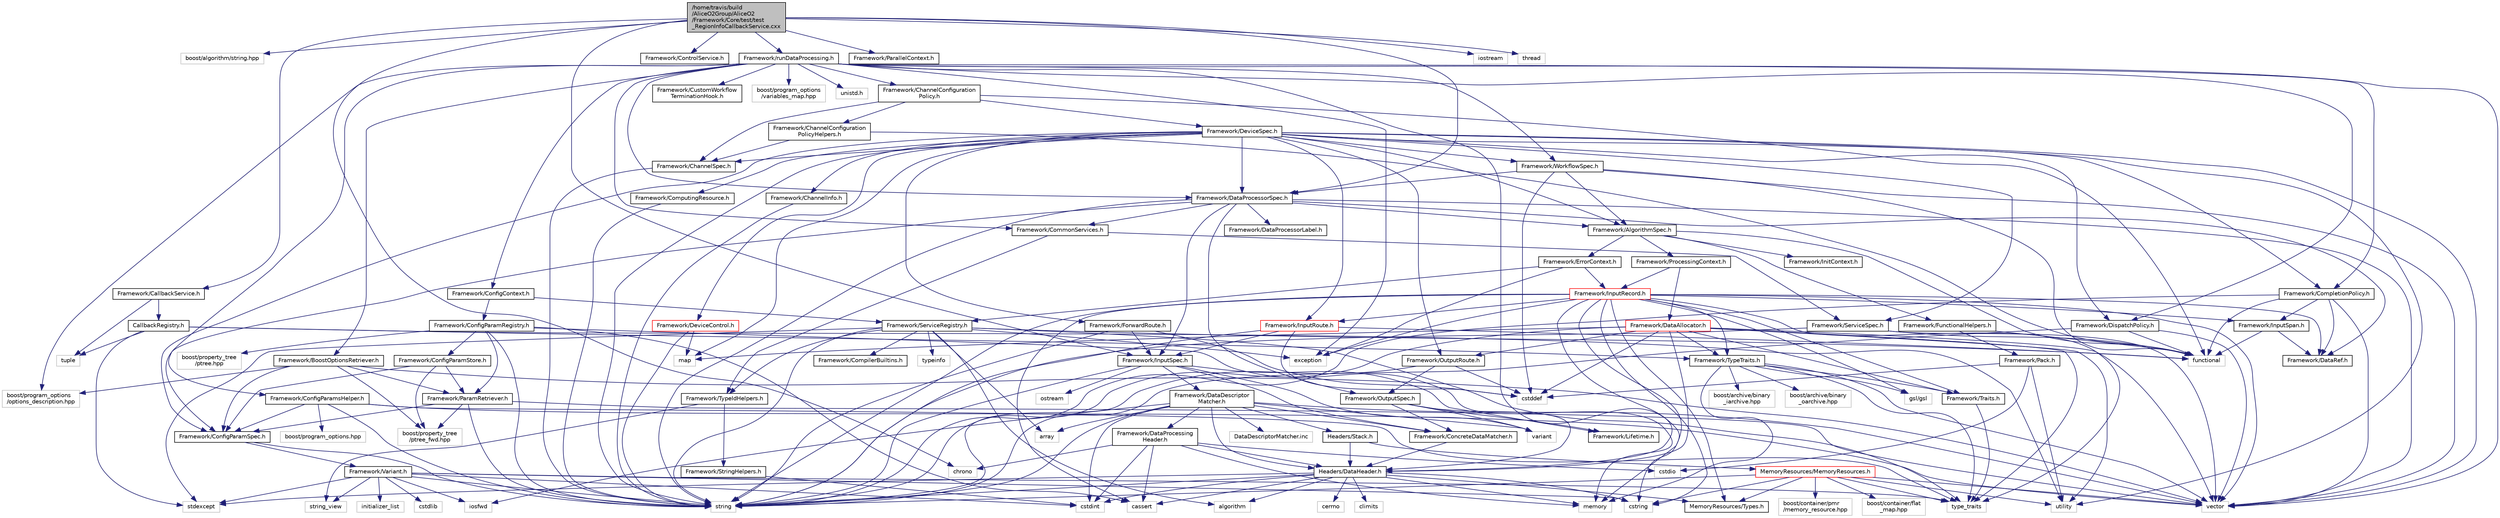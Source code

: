 digraph "/home/travis/build/AliceO2Group/AliceO2/Framework/Core/test/test_RegionInfoCallbackService.cxx"
{
 // INTERACTIVE_SVG=YES
  bgcolor="transparent";
  edge [fontname="Helvetica",fontsize="10",labelfontname="Helvetica",labelfontsize="10"];
  node [fontname="Helvetica",fontsize="10",shape=record];
  Node0 [label="/home/travis/build\l/AliceO2Group/AliceO2\l/Framework/Core/test/test\l_RegionInfoCallbackService.cxx",height=0.2,width=0.4,color="black", fillcolor="grey75", style="filled", fontcolor="black"];
  Node0 -> Node1 [color="midnightblue",fontsize="10",style="solid",fontname="Helvetica"];
  Node1 [label="boost/algorithm/string.hpp",height=0.2,width=0.4,color="grey75"];
  Node0 -> Node2 [color="midnightblue",fontsize="10",style="solid",fontname="Helvetica"];
  Node2 [label="Framework/InputSpec.h",height=0.2,width=0.4,color="black",URL="$d5/d3f/InputSpec_8h.html"];
  Node2 -> Node3 [color="midnightblue",fontsize="10",style="solid",fontname="Helvetica"];
  Node3 [label="Framework/Lifetime.h",height=0.2,width=0.4,color="black",URL="$dc/dca/Lifetime_8h.html"];
  Node2 -> Node4 [color="midnightblue",fontsize="10",style="solid",fontname="Helvetica"];
  Node4 [label="Framework/ConcreteDataMatcher.h",height=0.2,width=0.4,color="black",URL="$d0/d1b/ConcreteDataMatcher_8h.html"];
  Node4 -> Node5 [color="midnightblue",fontsize="10",style="solid",fontname="Helvetica"];
  Node5 [label="Headers/DataHeader.h",height=0.2,width=0.4,color="black",URL="$dc/dcd/DataHeader_8h.html"];
  Node5 -> Node6 [color="midnightblue",fontsize="10",style="solid",fontname="Helvetica"];
  Node6 [label="cstdint",height=0.2,width=0.4,color="grey75"];
  Node5 -> Node7 [color="midnightblue",fontsize="10",style="solid",fontname="Helvetica"];
  Node7 [label="memory",height=0.2,width=0.4,color="grey75"];
  Node5 -> Node8 [color="midnightblue",fontsize="10",style="solid",fontname="Helvetica"];
  Node8 [label="cassert",height=0.2,width=0.4,color="grey75"];
  Node5 -> Node9 [color="midnightblue",fontsize="10",style="solid",fontname="Helvetica"];
  Node9 [label="cstring",height=0.2,width=0.4,color="grey75"];
  Node5 -> Node10 [color="midnightblue",fontsize="10",style="solid",fontname="Helvetica"];
  Node10 [label="algorithm",height=0.2,width=0.4,color="grey75"];
  Node5 -> Node11 [color="midnightblue",fontsize="10",style="solid",fontname="Helvetica"];
  Node11 [label="stdexcept",height=0.2,width=0.4,color="grey75"];
  Node5 -> Node12 [color="midnightblue",fontsize="10",style="solid",fontname="Helvetica"];
  Node12 [label="string",height=0.2,width=0.4,color="grey75"];
  Node5 -> Node13 [color="midnightblue",fontsize="10",style="solid",fontname="Helvetica"];
  Node13 [label="climits",height=0.2,width=0.4,color="grey75"];
  Node5 -> Node14 [color="midnightblue",fontsize="10",style="solid",fontname="Helvetica"];
  Node14 [label="MemoryResources/Types.h",height=0.2,width=0.4,color="black",URL="$d7/df8/Types_8h.html"];
  Node5 -> Node15 [color="midnightblue",fontsize="10",style="solid",fontname="Helvetica"];
  Node15 [label="cerrno",height=0.2,width=0.4,color="grey75"];
  Node2 -> Node16 [color="midnightblue",fontsize="10",style="solid",fontname="Helvetica"];
  Node16 [label="Framework/DataDescriptor\lMatcher.h",height=0.2,width=0.4,color="black",URL="$d3/da3/DataDescriptorMatcher_8h.html"];
  Node16 -> Node4 [color="midnightblue",fontsize="10",style="solid",fontname="Helvetica"];
  Node16 -> Node17 [color="midnightblue",fontsize="10",style="solid",fontname="Helvetica"];
  Node17 [label="Framework/DataProcessing\lHeader.h",height=0.2,width=0.4,color="black",URL="$d6/dc9/DataProcessingHeader_8h.html"];
  Node17 -> Node5 [color="midnightblue",fontsize="10",style="solid",fontname="Helvetica"];
  Node17 -> Node6 [color="midnightblue",fontsize="10",style="solid",fontname="Helvetica"];
  Node17 -> Node18 [color="midnightblue",fontsize="10",style="solid",fontname="Helvetica"];
  Node18 [label="cstdio",height=0.2,width=0.4,color="grey75"];
  Node17 -> Node7 [color="midnightblue",fontsize="10",style="solid",fontname="Helvetica"];
  Node17 -> Node8 [color="midnightblue",fontsize="10",style="solid",fontname="Helvetica"];
  Node17 -> Node19 [color="midnightblue",fontsize="10",style="solid",fontname="Helvetica"];
  Node19 [label="chrono",height=0.2,width=0.4,color="grey75"];
  Node16 -> Node5 [color="midnightblue",fontsize="10",style="solid",fontname="Helvetica"];
  Node16 -> Node20 [color="midnightblue",fontsize="10",style="solid",fontname="Helvetica"];
  Node20 [label="Headers/Stack.h",height=0.2,width=0.4,color="black",URL="$d4/d00/Headers_2include_2Headers_2Stack_8h.html"];
  Node20 -> Node21 [color="midnightblue",fontsize="10",style="solid",fontname="Helvetica"];
  Node21 [label="MemoryResources/MemoryResources.h",height=0.2,width=0.4,color="red",URL="$dc/d03/MemoryResources_8h.html"];
  Node21 -> Node22 [color="midnightblue",fontsize="10",style="solid",fontname="Helvetica"];
  Node22 [label="boost/container/flat\l_map.hpp",height=0.2,width=0.4,color="grey75"];
  Node21 -> Node23 [color="midnightblue",fontsize="10",style="solid",fontname="Helvetica"];
  Node23 [label="boost/container/pmr\l/memory_resource.hpp",height=0.2,width=0.4,color="grey75"];
  Node21 -> Node9 [color="midnightblue",fontsize="10",style="solid",fontname="Helvetica"];
  Node21 -> Node12 [color="midnightblue",fontsize="10",style="solid",fontname="Helvetica"];
  Node21 -> Node26 [color="midnightblue",fontsize="10",style="solid",fontname="Helvetica"];
  Node26 [label="type_traits",height=0.2,width=0.4,color="grey75"];
  Node21 -> Node27 [color="midnightblue",fontsize="10",style="solid",fontname="Helvetica"];
  Node27 [label="utility",height=0.2,width=0.4,color="grey75"];
  Node21 -> Node28 [color="midnightblue",fontsize="10",style="solid",fontname="Helvetica"];
  Node28 [label="vector",height=0.2,width=0.4,color="grey75"];
  Node21 -> Node14 [color="midnightblue",fontsize="10",style="solid",fontname="Helvetica"];
  Node20 -> Node5 [color="midnightblue",fontsize="10",style="solid",fontname="Helvetica"];
  Node16 -> Node34 [color="midnightblue",fontsize="10",style="solid",fontname="Helvetica"];
  Node34 [label="array",height=0.2,width=0.4,color="grey75"];
  Node16 -> Node6 [color="midnightblue",fontsize="10",style="solid",fontname="Helvetica"];
  Node16 -> Node35 [color="midnightblue",fontsize="10",style="solid",fontname="Helvetica"];
  Node35 [label="iosfwd",height=0.2,width=0.4,color="grey75"];
  Node16 -> Node12 [color="midnightblue",fontsize="10",style="solid",fontname="Helvetica"];
  Node16 -> Node36 [color="midnightblue",fontsize="10",style="solid",fontname="Helvetica"];
  Node36 [label="variant",height=0.2,width=0.4,color="grey75"];
  Node16 -> Node28 [color="midnightblue",fontsize="10",style="solid",fontname="Helvetica"];
  Node16 -> Node37 [color="midnightblue",fontsize="10",style="solid",fontname="Helvetica"];
  Node37 [label="DataDescriptorMatcher.inc",height=0.2,width=0.4,color="grey75"];
  Node2 -> Node12 [color="midnightblue",fontsize="10",style="solid",fontname="Helvetica"];
  Node2 -> Node38 [color="midnightblue",fontsize="10",style="solid",fontname="Helvetica"];
  Node38 [label="ostream",height=0.2,width=0.4,color="grey75"];
  Node2 -> Node36 [color="midnightblue",fontsize="10",style="solid",fontname="Helvetica"];
  Node0 -> Node39 [color="midnightblue",fontsize="10",style="solid",fontname="Helvetica"];
  Node39 [label="Framework/CallbackService.h",height=0.2,width=0.4,color="black",URL="$d9/d7f/CallbackService_8h.html"];
  Node39 -> Node40 [color="midnightblue",fontsize="10",style="solid",fontname="Helvetica"];
  Node40 [label="CallbackRegistry.h",height=0.2,width=0.4,color="black",URL="$d7/d3e/CallbackRegistry_8h.html",tooltip="A generic registry for callbacks. "];
  Node40 -> Node41 [color="midnightblue",fontsize="10",style="solid",fontname="Helvetica"];
  Node41 [label="Framework/TypeTraits.h",height=0.2,width=0.4,color="black",URL="$d0/d95/TypeTraits_8h.html"];
  Node41 -> Node26 [color="midnightblue",fontsize="10",style="solid",fontname="Helvetica"];
  Node41 -> Node28 [color="midnightblue",fontsize="10",style="solid",fontname="Helvetica"];
  Node41 -> Node7 [color="midnightblue",fontsize="10",style="solid",fontname="Helvetica"];
  Node41 -> Node42 [color="midnightblue",fontsize="10",style="solid",fontname="Helvetica"];
  Node42 [label="Framework/Traits.h",height=0.2,width=0.4,color="black",URL="$db/d31/Traits_8h.html"];
  Node42 -> Node26 [color="midnightblue",fontsize="10",style="solid",fontname="Helvetica"];
  Node41 -> Node43 [color="midnightblue",fontsize="10",style="solid",fontname="Helvetica"];
  Node43 [label="boost/archive/binary\l_iarchive.hpp",height=0.2,width=0.4,color="grey75"];
  Node41 -> Node44 [color="midnightblue",fontsize="10",style="solid",fontname="Helvetica"];
  Node44 [label="boost/archive/binary\l_oarchive.hpp",height=0.2,width=0.4,color="grey75"];
  Node41 -> Node45 [color="midnightblue",fontsize="10",style="solid",fontname="Helvetica"];
  Node45 [label="gsl/gsl",height=0.2,width=0.4,color="grey75"];
  Node40 -> Node46 [color="midnightblue",fontsize="10",style="solid",fontname="Helvetica"];
  Node46 [label="tuple",height=0.2,width=0.4,color="grey75"];
  Node40 -> Node11 [color="midnightblue",fontsize="10",style="solid",fontname="Helvetica"];
  Node40 -> Node27 [color="midnightblue",fontsize="10",style="solid",fontname="Helvetica"];
  Node39 -> Node46 [color="midnightblue",fontsize="10",style="solid",fontname="Helvetica"];
  Node0 -> Node47 [color="midnightblue",fontsize="10",style="solid",fontname="Helvetica"];
  Node47 [label="Framework/ControlService.h",height=0.2,width=0.4,color="black",URL="$d2/d43/ControlService_8h.html"];
  Node0 -> Node48 [color="midnightblue",fontsize="10",style="solid",fontname="Helvetica"];
  Node48 [label="Framework/DataProcessorSpec.h",height=0.2,width=0.4,color="black",URL="$d0/df4/DataProcessorSpec_8h.html"];
  Node48 -> Node49 [color="midnightblue",fontsize="10",style="solid",fontname="Helvetica"];
  Node49 [label="Framework/AlgorithmSpec.h",height=0.2,width=0.4,color="black",URL="$d0/d14/AlgorithmSpec_8h.html"];
  Node49 -> Node50 [color="midnightblue",fontsize="10",style="solid",fontname="Helvetica"];
  Node50 [label="Framework/ProcessingContext.h",height=0.2,width=0.4,color="black",URL="$de/d6a/ProcessingContext_8h.html"];
  Node50 -> Node51 [color="midnightblue",fontsize="10",style="solid",fontname="Helvetica"];
  Node51 [label="Framework/InputRecord.h",height=0.2,width=0.4,color="red",URL="$d6/d5c/InputRecord_8h.html"];
  Node51 -> Node52 [color="midnightblue",fontsize="10",style="solid",fontname="Helvetica"];
  Node52 [label="Framework/DataRef.h",height=0.2,width=0.4,color="black",URL="$d5/dfb/DataRef_8h.html"];
  Node51 -> Node84 [color="midnightblue",fontsize="10",style="solid",fontname="Helvetica"];
  Node84 [label="Framework/InputRoute.h",height=0.2,width=0.4,color="red",URL="$d5/d19/InputRoute_8h.html"];
  Node84 -> Node2 [color="midnightblue",fontsize="10",style="solid",fontname="Helvetica"];
  Node84 -> Node88 [color="midnightblue",fontsize="10",style="solid",fontname="Helvetica"];
  Node88 [label="cstddef",height=0.2,width=0.4,color="grey75"];
  Node84 -> Node12 [color="midnightblue",fontsize="10",style="solid",fontname="Helvetica"];
  Node84 -> Node87 [color="midnightblue",fontsize="10",style="solid",fontname="Helvetica"];
  Node87 [label="functional",height=0.2,width=0.4,color="grey75"];
  Node51 -> Node41 [color="midnightblue",fontsize="10",style="solid",fontname="Helvetica"];
  Node51 -> Node89 [color="midnightblue",fontsize="10",style="solid",fontname="Helvetica"];
  Node89 [label="Framework/InputSpan.h",height=0.2,width=0.4,color="black",URL="$da/d0f/InputSpan_8h.html"];
  Node89 -> Node52 [color="midnightblue",fontsize="10",style="solid",fontname="Helvetica"];
  Node89 -> Node87 [color="midnightblue",fontsize="10",style="solid",fontname="Helvetica"];
  Node51 -> Node42 [color="midnightblue",fontsize="10",style="solid",fontname="Helvetica"];
  Node51 -> Node14 [color="midnightblue",fontsize="10",style="solid",fontname="Helvetica"];
  Node51 -> Node5 [color="midnightblue",fontsize="10",style="solid",fontname="Helvetica"];
  Node51 -> Node45 [color="midnightblue",fontsize="10",style="solid",fontname="Helvetica"];
  Node51 -> Node12 [color="midnightblue",fontsize="10",style="solid",fontname="Helvetica"];
  Node51 -> Node28 [color="midnightblue",fontsize="10",style="solid",fontname="Helvetica"];
  Node51 -> Node9 [color="midnightblue",fontsize="10",style="solid",fontname="Helvetica"];
  Node51 -> Node8 [color="midnightblue",fontsize="10",style="solid",fontname="Helvetica"];
  Node51 -> Node92 [color="midnightblue",fontsize="10",style="solid",fontname="Helvetica"];
  Node92 [label="exception",height=0.2,width=0.4,color="grey75"];
  Node51 -> Node7 [color="midnightblue",fontsize="10",style="solid",fontname="Helvetica"];
  Node51 -> Node26 [color="midnightblue",fontsize="10",style="solid",fontname="Helvetica"];
  Node50 -> Node93 [color="midnightblue",fontsize="10",style="solid",fontname="Helvetica"];
  Node93 [label="Framework/DataAllocator.h",height=0.2,width=0.4,color="red",URL="$d1/d28/DataAllocator_8h.html"];
  Node93 -> Node109 [color="midnightblue",fontsize="10",style="solid",fontname="Helvetica"];
  Node109 [label="Framework/OutputRoute.h",height=0.2,width=0.4,color="black",URL="$d6/df4/OutputRoute_8h.html"];
  Node109 -> Node79 [color="midnightblue",fontsize="10",style="solid",fontname="Helvetica"];
  Node79 [label="Framework/OutputSpec.h",height=0.2,width=0.4,color="black",URL="$db/d2d/OutputSpec_8h.html"];
  Node79 -> Node5 [color="midnightblue",fontsize="10",style="solid",fontname="Helvetica"];
  Node79 -> Node3 [color="midnightblue",fontsize="10",style="solid",fontname="Helvetica"];
  Node79 -> Node4 [color="midnightblue",fontsize="10",style="solid",fontname="Helvetica"];
  Node79 -> Node36 [color="midnightblue",fontsize="10",style="solid",fontname="Helvetica"];
  Node109 -> Node88 [color="midnightblue",fontsize="10",style="solid",fontname="Helvetica"];
  Node109 -> Node12 [color="midnightblue",fontsize="10",style="solid",fontname="Helvetica"];
  Node93 -> Node41 [color="midnightblue",fontsize="10",style="solid",fontname="Helvetica"];
  Node93 -> Node42 [color="midnightblue",fontsize="10",style="solid",fontname="Helvetica"];
  Node93 -> Node5 [color="midnightblue",fontsize="10",style="solid",fontname="Helvetica"];
  Node93 -> Node28 [color="midnightblue",fontsize="10",style="solid",fontname="Helvetica"];
  Node93 -> Node68 [color="midnightblue",fontsize="10",style="solid",fontname="Helvetica"];
  Node68 [label="map",height=0.2,width=0.4,color="grey75"];
  Node93 -> Node12 [color="midnightblue",fontsize="10",style="solid",fontname="Helvetica"];
  Node93 -> Node27 [color="midnightblue",fontsize="10",style="solid",fontname="Helvetica"];
  Node93 -> Node26 [color="midnightblue",fontsize="10",style="solid",fontname="Helvetica"];
  Node93 -> Node88 [color="midnightblue",fontsize="10",style="solid",fontname="Helvetica"];
  Node49 -> Node112 [color="midnightblue",fontsize="10",style="solid",fontname="Helvetica"];
  Node112 [label="Framework/ErrorContext.h",height=0.2,width=0.4,color="black",URL="$d7/dad/ErrorContext_8h.html"];
  Node112 -> Node51 [color="midnightblue",fontsize="10",style="solid",fontname="Helvetica"];
  Node112 -> Node113 [color="midnightblue",fontsize="10",style="solid",fontname="Helvetica"];
  Node113 [label="Framework/ServiceRegistry.h",height=0.2,width=0.4,color="black",URL="$d8/d17/ServiceRegistry_8h.html"];
  Node113 -> Node114 [color="midnightblue",fontsize="10",style="solid",fontname="Helvetica"];
  Node114 [label="Framework/CompilerBuiltins.h",height=0.2,width=0.4,color="black",URL="$d9/de8/CompilerBuiltins_8h.html"];
  Node113 -> Node95 [color="midnightblue",fontsize="10",style="solid",fontname="Helvetica"];
  Node95 [label="Framework/TypeIdHelpers.h",height=0.2,width=0.4,color="black",URL="$d2/d9a/TypeIdHelpers_8h.html"];
  Node95 -> Node96 [color="midnightblue",fontsize="10",style="solid",fontname="Helvetica"];
  Node96 [label="string_view",height=0.2,width=0.4,color="grey75"];
  Node95 -> Node97 [color="midnightblue",fontsize="10",style="solid",fontname="Helvetica"];
  Node97 [label="Framework/StringHelpers.h",height=0.2,width=0.4,color="black",URL="$db/dff/StringHelpers_8h.html"];
  Node97 -> Node6 [color="midnightblue",fontsize="10",style="solid",fontname="Helvetica"];
  Node113 -> Node10 [color="midnightblue",fontsize="10",style="solid",fontname="Helvetica"];
  Node113 -> Node34 [color="midnightblue",fontsize="10",style="solid",fontname="Helvetica"];
  Node113 -> Node92 [color="midnightblue",fontsize="10",style="solid",fontname="Helvetica"];
  Node113 -> Node87 [color="midnightblue",fontsize="10",style="solid",fontname="Helvetica"];
  Node113 -> Node12 [color="midnightblue",fontsize="10",style="solid",fontname="Helvetica"];
  Node113 -> Node26 [color="midnightblue",fontsize="10",style="solid",fontname="Helvetica"];
  Node113 -> Node98 [color="midnightblue",fontsize="10",style="solid",fontname="Helvetica"];
  Node98 [label="typeinfo",height=0.2,width=0.4,color="grey75"];
  Node113 -> Node11 [color="midnightblue",fontsize="10",style="solid",fontname="Helvetica"];
  Node112 -> Node92 [color="midnightblue",fontsize="10",style="solid",fontname="Helvetica"];
  Node49 -> Node115 [color="midnightblue",fontsize="10",style="solid",fontname="Helvetica"];
  Node115 [label="Framework/InitContext.h",height=0.2,width=0.4,color="black",URL="$d4/d2b/InitContext_8h.html"];
  Node49 -> Node116 [color="midnightblue",fontsize="10",style="solid",fontname="Helvetica"];
  Node116 [label="Framework/FunctionalHelpers.h",height=0.2,width=0.4,color="black",URL="$de/d9b/FunctionalHelpers_8h.html"];
  Node116 -> Node117 [color="midnightblue",fontsize="10",style="solid",fontname="Helvetica"];
  Node117 [label="Framework/Pack.h",height=0.2,width=0.4,color="black",URL="$dd/dce/Pack_8h.html"];
  Node117 -> Node88 [color="midnightblue",fontsize="10",style="solid",fontname="Helvetica"];
  Node117 -> Node27 [color="midnightblue",fontsize="10",style="solid",fontname="Helvetica"];
  Node117 -> Node18 [color="midnightblue",fontsize="10",style="solid",fontname="Helvetica"];
  Node116 -> Node87 [color="midnightblue",fontsize="10",style="solid",fontname="Helvetica"];
  Node49 -> Node87 [color="midnightblue",fontsize="10",style="solid",fontname="Helvetica"];
  Node48 -> Node118 [color="midnightblue",fontsize="10",style="solid",fontname="Helvetica"];
  Node118 [label="Framework/ConfigParamSpec.h",height=0.2,width=0.4,color="black",URL="$d0/d1c/ConfigParamSpec_8h.html"];
  Node118 -> Node119 [color="midnightblue",fontsize="10",style="solid",fontname="Helvetica"];
  Node119 [label="Framework/Variant.h",height=0.2,width=0.4,color="black",URL="$de/d56/Variant_8h.html"];
  Node119 -> Node26 [color="midnightblue",fontsize="10",style="solid",fontname="Helvetica"];
  Node119 -> Node9 [color="midnightblue",fontsize="10",style="solid",fontname="Helvetica"];
  Node119 -> Node6 [color="midnightblue",fontsize="10",style="solid",fontname="Helvetica"];
  Node119 -> Node120 [color="midnightblue",fontsize="10",style="solid",fontname="Helvetica"];
  Node120 [label="cstdlib",height=0.2,width=0.4,color="grey75"];
  Node119 -> Node11 [color="midnightblue",fontsize="10",style="solid",fontname="Helvetica"];
  Node119 -> Node35 [color="midnightblue",fontsize="10",style="solid",fontname="Helvetica"];
  Node119 -> Node121 [color="midnightblue",fontsize="10",style="solid",fontname="Helvetica"];
  Node121 [label="initializer_list",height=0.2,width=0.4,color="grey75"];
  Node119 -> Node96 [color="midnightblue",fontsize="10",style="solid",fontname="Helvetica"];
  Node119 -> Node12 [color="midnightblue",fontsize="10",style="solid",fontname="Helvetica"];
  Node118 -> Node12 [color="midnightblue",fontsize="10",style="solid",fontname="Helvetica"];
  Node48 -> Node122 [color="midnightblue",fontsize="10",style="solid",fontname="Helvetica"];
  Node122 [label="Framework/DataProcessorLabel.h",height=0.2,width=0.4,color="black",URL="$d1/df2/DataProcessorLabel_8h.html"];
  Node48 -> Node52 [color="midnightblue",fontsize="10",style="solid",fontname="Helvetica"];
  Node48 -> Node2 [color="midnightblue",fontsize="10",style="solid",fontname="Helvetica"];
  Node48 -> Node79 [color="midnightblue",fontsize="10",style="solid",fontname="Helvetica"];
  Node48 -> Node123 [color="midnightblue",fontsize="10",style="solid",fontname="Helvetica"];
  Node123 [label="Framework/CommonServices.h",height=0.2,width=0.4,color="black",URL="$d8/d02/CommonServices_8h.html"];
  Node123 -> Node124 [color="midnightblue",fontsize="10",style="solid",fontname="Helvetica"];
  Node124 [label="Framework/ServiceSpec.h",height=0.2,width=0.4,color="black",URL="$d4/d61/ServiceSpec_8h.html"];
  Node124 -> Node87 [color="midnightblue",fontsize="10",style="solid",fontname="Helvetica"];
  Node124 -> Node12 [color="midnightblue",fontsize="10",style="solid",fontname="Helvetica"];
  Node124 -> Node28 [color="midnightblue",fontsize="10",style="solid",fontname="Helvetica"];
  Node123 -> Node95 [color="midnightblue",fontsize="10",style="solid",fontname="Helvetica"];
  Node48 -> Node12 [color="midnightblue",fontsize="10",style="solid",fontname="Helvetica"];
  Node48 -> Node28 [color="midnightblue",fontsize="10",style="solid",fontname="Helvetica"];
  Node0 -> Node125 [color="midnightblue",fontsize="10",style="solid",fontname="Helvetica"];
  Node125 [label="Framework/ParallelContext.h",height=0.2,width=0.4,color="black",URL="$d0/d16/ParallelContext_8h.html"];
  Node0 -> Node126 [color="midnightblue",fontsize="10",style="solid",fontname="Helvetica"];
  Node126 [label="Framework/runDataProcessing.h",height=0.2,width=0.4,color="black",URL="$db/dd0/runDataProcessing_8h.html"];
  Node126 -> Node127 [color="midnightblue",fontsize="10",style="solid",fontname="Helvetica"];
  Node127 [label="Framework/ChannelConfiguration\lPolicy.h",height=0.2,width=0.4,color="black",URL="$dd/d0f/ChannelConfigurationPolicy_8h.html"];
  Node127 -> Node128 [color="midnightblue",fontsize="10",style="solid",fontname="Helvetica"];
  Node128 [label="Framework/ChannelConfiguration\lPolicyHelpers.h",height=0.2,width=0.4,color="black",URL="$d6/d05/ChannelConfigurationPolicyHelpers_8h.html"];
  Node128 -> Node129 [color="midnightblue",fontsize="10",style="solid",fontname="Helvetica"];
  Node129 [label="Framework/ChannelSpec.h",height=0.2,width=0.4,color="black",URL="$d6/d72/ChannelSpec_8h.html"];
  Node129 -> Node12 [color="midnightblue",fontsize="10",style="solid",fontname="Helvetica"];
  Node128 -> Node87 [color="midnightblue",fontsize="10",style="solid",fontname="Helvetica"];
  Node127 -> Node129 [color="midnightblue",fontsize="10",style="solid",fontname="Helvetica"];
  Node127 -> Node130 [color="midnightblue",fontsize="10",style="solid",fontname="Helvetica"];
  Node130 [label="Framework/DeviceSpec.h",height=0.2,width=0.4,color="black",URL="$df/de8/DeviceSpec_8h.html"];
  Node130 -> Node131 [color="midnightblue",fontsize="10",style="solid",fontname="Helvetica"];
  Node131 [label="Framework/WorkflowSpec.h",height=0.2,width=0.4,color="black",URL="$df/da1/WorkflowSpec_8h.html"];
  Node131 -> Node48 [color="midnightblue",fontsize="10",style="solid",fontname="Helvetica"];
  Node131 -> Node49 [color="midnightblue",fontsize="10",style="solid",fontname="Helvetica"];
  Node131 -> Node28 [color="midnightblue",fontsize="10",style="solid",fontname="Helvetica"];
  Node131 -> Node87 [color="midnightblue",fontsize="10",style="solid",fontname="Helvetica"];
  Node131 -> Node88 [color="midnightblue",fontsize="10",style="solid",fontname="Helvetica"];
  Node130 -> Node132 [color="midnightblue",fontsize="10",style="solid",fontname="Helvetica"];
  Node132 [label="Framework/ComputingResource.h",height=0.2,width=0.4,color="black",URL="$d8/d62/ComputingResource_8h.html"];
  Node132 -> Node12 [color="midnightblue",fontsize="10",style="solid",fontname="Helvetica"];
  Node130 -> Node48 [color="midnightblue",fontsize="10",style="solid",fontname="Helvetica"];
  Node130 -> Node129 [color="midnightblue",fontsize="10",style="solid",fontname="Helvetica"];
  Node130 -> Node133 [color="midnightblue",fontsize="10",style="solid",fontname="Helvetica"];
  Node133 [label="Framework/ChannelInfo.h",height=0.2,width=0.4,color="black",URL="$dd/de5/ChannelInfo_8h.html"];
  Node133 -> Node12 [color="midnightblue",fontsize="10",style="solid",fontname="Helvetica"];
  Node130 -> Node134 [color="midnightblue",fontsize="10",style="solid",fontname="Helvetica"];
  Node134 [label="Framework/DeviceControl.h",height=0.2,width=0.4,color="red",URL="$d2/d2c/DeviceControl_8h.html"];
  Node134 -> Node68 [color="midnightblue",fontsize="10",style="solid",fontname="Helvetica"];
  Node134 -> Node12 [color="midnightblue",fontsize="10",style="solid",fontname="Helvetica"];
  Node130 -> Node49 [color="midnightblue",fontsize="10",style="solid",fontname="Helvetica"];
  Node130 -> Node118 [color="midnightblue",fontsize="10",style="solid",fontname="Helvetica"];
  Node130 -> Node136 [color="midnightblue",fontsize="10",style="solid",fontname="Helvetica"];
  Node136 [label="Framework/ForwardRoute.h",height=0.2,width=0.4,color="black",URL="$d7/d12/ForwardRoute_8h.html"];
  Node136 -> Node2 [color="midnightblue",fontsize="10",style="solid",fontname="Helvetica"];
  Node136 -> Node88 [color="midnightblue",fontsize="10",style="solid",fontname="Helvetica"];
  Node136 -> Node12 [color="midnightblue",fontsize="10",style="solid",fontname="Helvetica"];
  Node130 -> Node84 [color="midnightblue",fontsize="10",style="solid",fontname="Helvetica"];
  Node130 -> Node109 [color="midnightblue",fontsize="10",style="solid",fontname="Helvetica"];
  Node130 -> Node137 [color="midnightblue",fontsize="10",style="solid",fontname="Helvetica"];
  Node137 [label="Framework/CompletionPolicy.h",height=0.2,width=0.4,color="black",URL="$df/dd6/CompletionPolicy_8h.html"];
  Node137 -> Node52 [color="midnightblue",fontsize="10",style="solid",fontname="Helvetica"];
  Node137 -> Node89 [color="midnightblue",fontsize="10",style="solid",fontname="Helvetica"];
  Node137 -> Node87 [color="midnightblue",fontsize="10",style="solid",fontname="Helvetica"];
  Node137 -> Node12 [color="midnightblue",fontsize="10",style="solid",fontname="Helvetica"];
  Node137 -> Node28 [color="midnightblue",fontsize="10",style="solid",fontname="Helvetica"];
  Node130 -> Node102 [color="midnightblue",fontsize="10",style="solid",fontname="Helvetica"];
  Node102 [label="Framework/DispatchPolicy.h",height=0.2,width=0.4,color="black",URL="$da/de6/DispatchPolicy_8h.html"];
  Node102 -> Node87 [color="midnightblue",fontsize="10",style="solid",fontname="Helvetica"];
  Node102 -> Node12 [color="midnightblue",fontsize="10",style="solid",fontname="Helvetica"];
  Node102 -> Node28 [color="midnightblue",fontsize="10",style="solid",fontname="Helvetica"];
  Node130 -> Node124 [color="midnightblue",fontsize="10",style="solid",fontname="Helvetica"];
  Node130 -> Node28 [color="midnightblue",fontsize="10",style="solid",fontname="Helvetica"];
  Node130 -> Node12 [color="midnightblue",fontsize="10",style="solid",fontname="Helvetica"];
  Node130 -> Node68 [color="midnightblue",fontsize="10",style="solid",fontname="Helvetica"];
  Node130 -> Node27 [color="midnightblue",fontsize="10",style="solid",fontname="Helvetica"];
  Node127 -> Node87 [color="midnightblue",fontsize="10",style="solid",fontname="Helvetica"];
  Node126 -> Node137 [color="midnightblue",fontsize="10",style="solid",fontname="Helvetica"];
  Node126 -> Node102 [color="midnightblue",fontsize="10",style="solid",fontname="Helvetica"];
  Node126 -> Node138 [color="midnightblue",fontsize="10",style="solid",fontname="Helvetica"];
  Node138 [label="Framework/ConfigParamsHelper.h",height=0.2,width=0.4,color="black",URL="$dd/d2b/ConfigParamsHelper_8h.html"];
  Node138 -> Node118 [color="midnightblue",fontsize="10",style="solid",fontname="Helvetica"];
  Node138 -> Node139 [color="midnightblue",fontsize="10",style="solid",fontname="Helvetica"];
  Node139 [label="boost/program_options.hpp",height=0.2,width=0.4,color="grey75"];
  Node138 -> Node12 [color="midnightblue",fontsize="10",style="solid",fontname="Helvetica"];
  Node138 -> Node28 [color="midnightblue",fontsize="10",style="solid",fontname="Helvetica"];
  Node138 -> Node26 [color="midnightblue",fontsize="10",style="solid",fontname="Helvetica"];
  Node126 -> Node48 [color="midnightblue",fontsize="10",style="solid",fontname="Helvetica"];
  Node126 -> Node131 [color="midnightblue",fontsize="10",style="solid",fontname="Helvetica"];
  Node126 -> Node140 [color="midnightblue",fontsize="10",style="solid",fontname="Helvetica"];
  Node140 [label="Framework/ConfigContext.h",height=0.2,width=0.4,color="black",URL="$d7/d2e/ConfigContext_8h.html"];
  Node140 -> Node141 [color="midnightblue",fontsize="10",style="solid",fontname="Helvetica"];
  Node141 [label="Framework/ConfigParamRegistry.h",height=0.2,width=0.4,color="black",URL="$de/dc6/ConfigParamRegistry_8h.html"];
  Node141 -> Node142 [color="midnightblue",fontsize="10",style="solid",fontname="Helvetica"];
  Node142 [label="Framework/ParamRetriever.h",height=0.2,width=0.4,color="black",URL="$df/d72/ParamRetriever_8h.html"];
  Node142 -> Node118 [color="midnightblue",fontsize="10",style="solid",fontname="Helvetica"];
  Node142 -> Node143 [color="midnightblue",fontsize="10",style="solid",fontname="Helvetica"];
  Node143 [label="boost/property_tree\l/ptree_fwd.hpp",height=0.2,width=0.4,color="grey75"];
  Node142 -> Node12 [color="midnightblue",fontsize="10",style="solid",fontname="Helvetica"];
  Node142 -> Node28 [color="midnightblue",fontsize="10",style="solid",fontname="Helvetica"];
  Node141 -> Node144 [color="midnightblue",fontsize="10",style="solid",fontname="Helvetica"];
  Node144 [label="Framework/ConfigParamStore.h",height=0.2,width=0.4,color="black",URL="$dd/daf/ConfigParamStore_8h.html"];
  Node144 -> Node142 [color="midnightblue",fontsize="10",style="solid",fontname="Helvetica"];
  Node144 -> Node118 [color="midnightblue",fontsize="10",style="solid",fontname="Helvetica"];
  Node144 -> Node143 [color="midnightblue",fontsize="10",style="solid",fontname="Helvetica"];
  Node141 -> Node145 [color="midnightblue",fontsize="10",style="solid",fontname="Helvetica"];
  Node145 [label="boost/property_tree\l/ptree.hpp",height=0.2,width=0.4,color="grey75"];
  Node141 -> Node7 [color="midnightblue",fontsize="10",style="solid",fontname="Helvetica"];
  Node141 -> Node12 [color="midnightblue",fontsize="10",style="solid",fontname="Helvetica"];
  Node141 -> Node8 [color="midnightblue",fontsize="10",style="solid",fontname="Helvetica"];
  Node140 -> Node113 [color="midnightblue",fontsize="10",style="solid",fontname="Helvetica"];
  Node126 -> Node146 [color="midnightblue",fontsize="10",style="solid",fontname="Helvetica"];
  Node146 [label="Framework/BoostOptionsRetriever.h",height=0.2,width=0.4,color="black",URL="$d3/d7e/BoostOptionsRetriever_8h.html"];
  Node146 -> Node118 [color="midnightblue",fontsize="10",style="solid",fontname="Helvetica"];
  Node146 -> Node142 [color="midnightblue",fontsize="10",style="solid",fontname="Helvetica"];
  Node146 -> Node143 [color="midnightblue",fontsize="10",style="solid",fontname="Helvetica"];
  Node146 -> Node147 [color="midnightblue",fontsize="10",style="solid",fontname="Helvetica"];
  Node147 [label="boost/program_options\l/options_description.hpp",height=0.2,width=0.4,color="grey75"];
  Node146 -> Node28 [color="midnightblue",fontsize="10",style="solid",fontname="Helvetica"];
  Node126 -> Node148 [color="midnightblue",fontsize="10",style="solid",fontname="Helvetica"];
  Node148 [label="Framework/CustomWorkflow\lTerminationHook.h",height=0.2,width=0.4,color="black",URL="$da/def/CustomWorkflowTerminationHook_8h.html"];
  Node126 -> Node123 [color="midnightblue",fontsize="10",style="solid",fontname="Helvetica"];
  Node126 -> Node147 [color="midnightblue",fontsize="10",style="solid",fontname="Helvetica"];
  Node126 -> Node149 [color="midnightblue",fontsize="10",style="solid",fontname="Helvetica"];
  Node149 [label="boost/program_options\l/variables_map.hpp",height=0.2,width=0.4,color="grey75"];
  Node126 -> Node150 [color="midnightblue",fontsize="10",style="solid",fontname="Helvetica"];
  Node150 [label="unistd.h",height=0.2,width=0.4,color="grey75"];
  Node126 -> Node28 [color="midnightblue",fontsize="10",style="solid",fontname="Helvetica"];
  Node126 -> Node9 [color="midnightblue",fontsize="10",style="solid",fontname="Helvetica"];
  Node126 -> Node92 [color="midnightblue",fontsize="10",style="solid",fontname="Helvetica"];
  Node0 -> Node19 [color="midnightblue",fontsize="10",style="solid",fontname="Helvetica"];
  Node0 -> Node151 [color="midnightblue",fontsize="10",style="solid",fontname="Helvetica"];
  Node151 [label="iostream",height=0.2,width=0.4,color="grey75"];
  Node0 -> Node152 [color="midnightblue",fontsize="10",style="solid",fontname="Helvetica"];
  Node152 [label="thread",height=0.2,width=0.4,color="grey75"];
}
